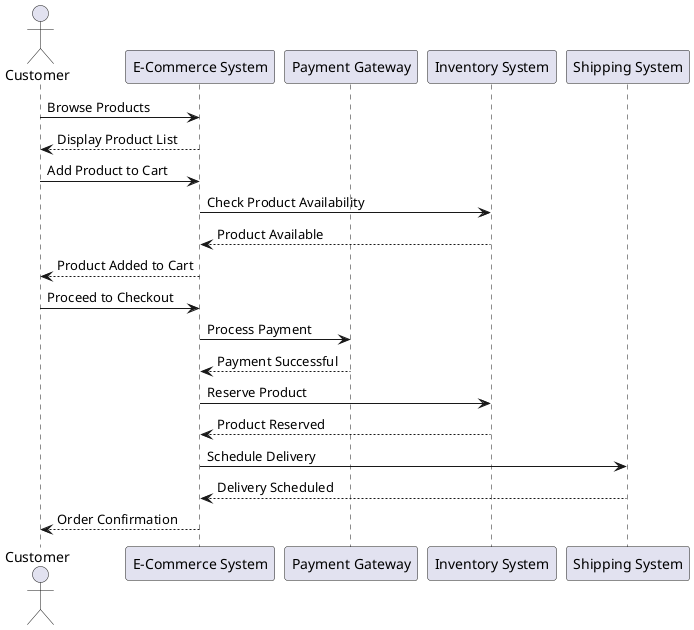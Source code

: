 @startuml example name
actor Customer
participant "E-Commerce System" as ECommerce
participant "Payment Gateway" as Payment
participant "Inventory System" as Inventory
participant "Shipping System" as Shipping

Customer -> ECommerce: Browse Products
ECommerce --> Customer: Display Product List
Customer -> ECommerce: Add Product to Cart
ECommerce -> Inventory: Check Product Availability
Inventory --> ECommerce: Product Available
ECommerce --> Customer: Product Added to Cart
Customer -> ECommerce: Proceed to Checkout
ECommerce -> Payment: Process Payment
Payment --> ECommerce: Payment Successful
ECommerce -> Inventory: Reserve Product
Inventory --> ECommerce: Product Reserved
ECommerce -> Shipping: Schedule Delivery
Shipping --> ECommerce: Delivery Scheduled
ECommerce --> Customer: Order Confirmation
@enduml